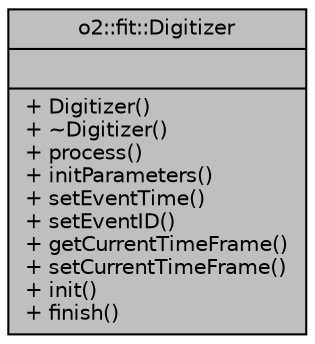 digraph "o2::fit::Digitizer"
{
 // INTERACTIVE_SVG=YES
  bgcolor="transparent";
  edge [fontname="Helvetica",fontsize="10",labelfontname="Helvetica",labelfontsize="10"];
  node [fontname="Helvetica",fontsize="10",shape=record];
  Node1 [label="{o2::fit::Digitizer\n||+ Digitizer()\l+ ~Digitizer()\l+ process()\l+ initParameters()\l+ setEventTime()\l+ setEventID()\l+ getCurrentTimeFrame()\l+ setCurrentTimeFrame()\l+ init()\l+ finish()\l}",height=0.2,width=0.4,color="black", fillcolor="grey75", style="filled" fontcolor="black"];
}
